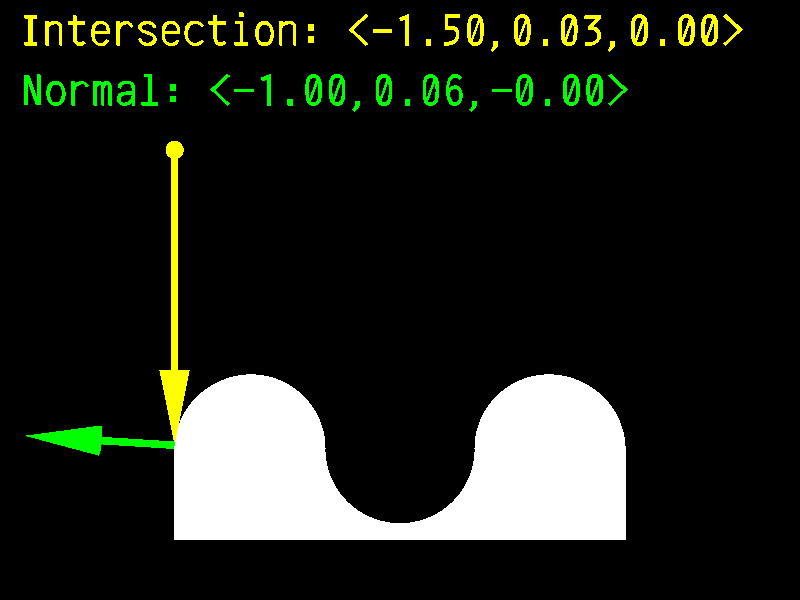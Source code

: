 // Persistence Of Vision Ray Tracer Scene Description File
// File: trace_dem.pov
// Vers: 3.5
// Desc: Basic Scene Example using trace(). This scene is
//intended to be run as an animation.
// Date: 2001/08/13
// Auth: Ingo Janssen
//

// +w320 +h240 +a0.3 +kfi0 +kff24

#version 3.5;

#include "math.inc"

global_settings {assumed_gamma 1.0}

camera {
  location <0.0, 1.0, -12.0>
  look_at  <0.0, 1.0,  0.0>
  angle 25
}

light_source {
  <500, 500, -500>
  color rgb <1, 1, 1>
}

#declare Ground=
difference {
   union {
      box{<-1.5,-0.6,-0.001>,<1.5,0,0.1>}
      cylinder{<-1,0,-0.003>,<-1,0,0.11>,0.5}
      cylinder{<1,0,-0.003>,<1,0,0.11>,0.5}
   }
   cylinder{<0,0,-0.003>,<0,0,0.11>,0.5}
   no_shadow
   pigment {rgb 1}
}

object {Ground}
#declare Norm=<0,0,0>;
#declare From=<-1.499+(clock*2.99),2,0>;
#declare Intersect=trace(Ground, From,<0,-1,0>,Norm);

union {
   sphere {From, 0.06}
   cylinder {From, Intersect+<0,0.5,0>, 0.025}
   cone {
      0,0,<0,0.5,0>,0.1
      translate Intersect
   }
   pigment {rgb <1,1,0>}
}

union {
   cylinder{
      Intersect, Intersect+(Norm/2), 0.025
   }
   cone {
      Intersect+(Norm)/2,0.1,Intersect+Norm,0
   }
   pigment {rgb <0,1,0>}
}

text {
  ttf
  "crystal.ttf",
  concat("Intersection: <",vstr(3,Intersect,",",0,2),">")
  0.1,
  0
  scale 0.3
  translate <-2.5,2.7,0>
  pigment {rgb <1,1,0>}
}
text {
  ttf
  "crystal.ttf",
  concat("Normal: <",vstr(3,Norm,",",0,2),">")
  0.1,
  0
  scale 0.3
  translate <-2.5,2.3,0>
  pigment {rgb <0,1,0>}
}
